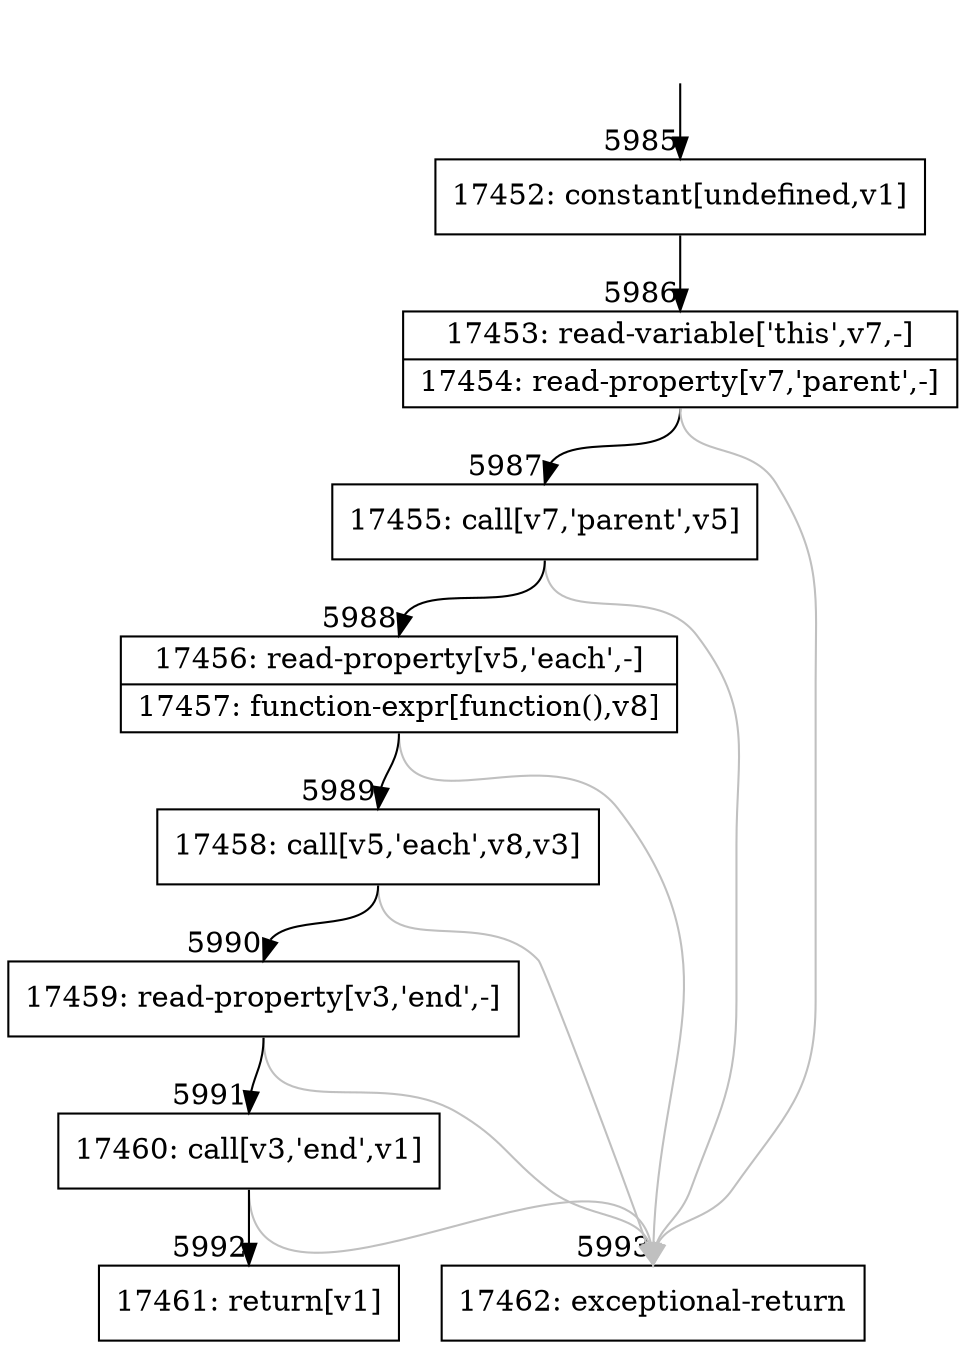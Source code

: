 digraph {
rankdir="TD"
BB_entry390[shape=none,label=""];
BB_entry390 -> BB5985 [tailport=s, headport=n, headlabel="    5985"]
BB5985 [shape=record label="{17452: constant[undefined,v1]}" ] 
BB5985 -> BB5986 [tailport=s, headport=n, headlabel="      5986"]
BB5986 [shape=record label="{17453: read-variable['this',v7,-]|17454: read-property[v7,'parent',-]}" ] 
BB5986 -> BB5987 [tailport=s, headport=n, headlabel="      5987"]
BB5986 -> BB5993 [tailport=s, headport=n, color=gray, headlabel="      5993"]
BB5987 [shape=record label="{17455: call[v7,'parent',v5]}" ] 
BB5987 -> BB5988 [tailport=s, headport=n, headlabel="      5988"]
BB5987 -> BB5993 [tailport=s, headport=n, color=gray]
BB5988 [shape=record label="{17456: read-property[v5,'each',-]|17457: function-expr[function(),v8]}" ] 
BB5988 -> BB5989 [tailport=s, headport=n, headlabel="      5989"]
BB5988 -> BB5993 [tailport=s, headport=n, color=gray]
BB5989 [shape=record label="{17458: call[v5,'each',v8,v3]}" ] 
BB5989 -> BB5990 [tailport=s, headport=n, headlabel="      5990"]
BB5989 -> BB5993 [tailport=s, headport=n, color=gray]
BB5990 [shape=record label="{17459: read-property[v3,'end',-]}" ] 
BB5990 -> BB5991 [tailport=s, headport=n, headlabel="      5991"]
BB5990 -> BB5993 [tailport=s, headport=n, color=gray]
BB5991 [shape=record label="{17460: call[v3,'end',v1]}" ] 
BB5991 -> BB5992 [tailport=s, headport=n, headlabel="      5992"]
BB5991 -> BB5993 [tailport=s, headport=n, color=gray]
BB5992 [shape=record label="{17461: return[v1]}" ] 
BB5993 [shape=record label="{17462: exceptional-return}" ] 
}
